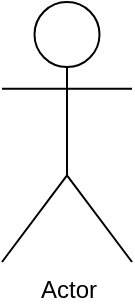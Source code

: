 <mxfile version="14.9.6" type="github">
  <diagram id="GV3Ynuncx9CAgCsgez-d" name="Page-1">
    <mxGraphModel dx="1108" dy="482" grid="1" gridSize="10" guides="1" tooltips="1" connect="1" arrows="1" fold="1" page="1" pageScale="1" pageWidth="850" pageHeight="1100" math="0" shadow="0">
      <root>
        <mxCell id="0" />
        <mxCell id="1" parent="0" />
        <mxCell id="ZfWAbqg4WPOT4vAiXj41-4" value="Actor" style="shape=umlActor;verticalLabelPosition=bottom;verticalAlign=top;html=1;outlineConnect=0;" vertex="1" parent="1">
          <mxGeometry x="410" y="150" width="65" height="130" as="geometry" />
        </mxCell>
      </root>
    </mxGraphModel>
  </diagram>
</mxfile>
